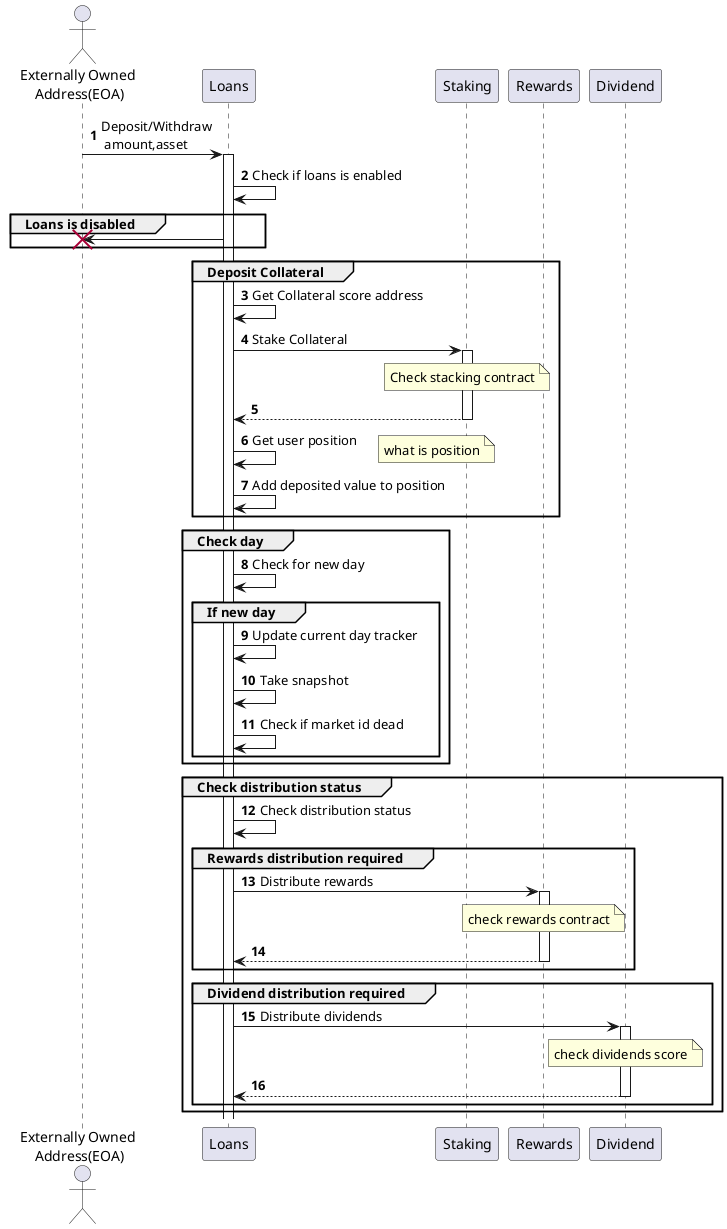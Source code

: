 @startuml
'https://plantuml.com/sequence-diagram

actor "Externally Owned \nAddress(EOA)" as EOA
participant Loans as l
participant Staking as s
participant Rewards as r
participant Dividend as d
autonumber

EOA->l++: Deposit/Withdraw\n amount,asset
l->l:Check if loans is enabled
autonumber stop
group Loans is disabled
l->EOA!!
end

autonumber resume

group Deposit Collateral
l->l:Get Collateral score address
l->s++:Stake Collateral
note over s: Check stacking contract
s-->l--:



l->l: Get user position
note right:what is position
l->l: Add deposited value to position
end


group Check day
l->l: Check for new day
group If new day
l->l:Update current day tracker
l->l:Take snapshot
l->l: Check if market id dead
end
end

group Check distribution status
l->l: Check distribution status
group Rewards distribution required
l->r++: Distribute rewards
note over r:check rewards contract
r-->l--
end

group Dividend distribution required
l->d++:Distribute dividends
note over d:check dividends score
d-->l--
end
end
@enduml

